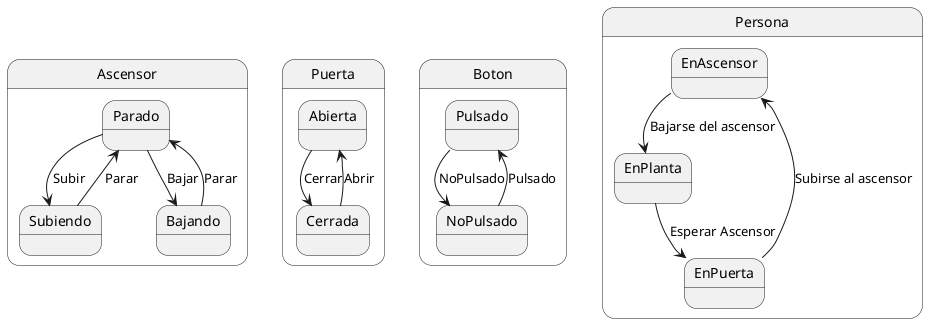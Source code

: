 @startuml diagramaDeEstados

State Ascensor{
    State Parado
    State Subiendo
    State Bajando

    Parado --> Subiendo : Subir
    Parado --> Bajando : Bajar
    Subiendo --> Parado : Parar
    Bajando --> Parado : Parar
}

State Puerta{
    State Abierta
    State Cerrada

    Abierta --> Cerrada : Cerrar
    Cerrada --> Abierta : Abrir
}

State Boton{
    State Pulsado
    State NoPulsado

    Pulsado --> NoPulsado : NoPulsado
    NoPulsado --> Pulsado : Pulsado
}

State Persona {
    State EnAscensor
    State EnPlanta
    State EnPuerta

    EnAscensor --> EnPlanta : Bajarse del ascensor
    EnPlanta --> EnPuerta : Esperar Ascensor
    EnPuerta --> EnAscensor : Subirse al ascensor

}

@enduml